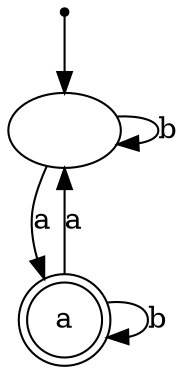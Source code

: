 digraph DFA {
    "";
    "a" [shape=doublecircle];
    __start__ [shape=point];
    __start__ -> "" [label = ""];
    "" -> "" [label = "b"];
    "" -> "a" [label = "a"];
    "a" -> "" [label = "a"];
    "a" -> "a" [label = "b"];
}

